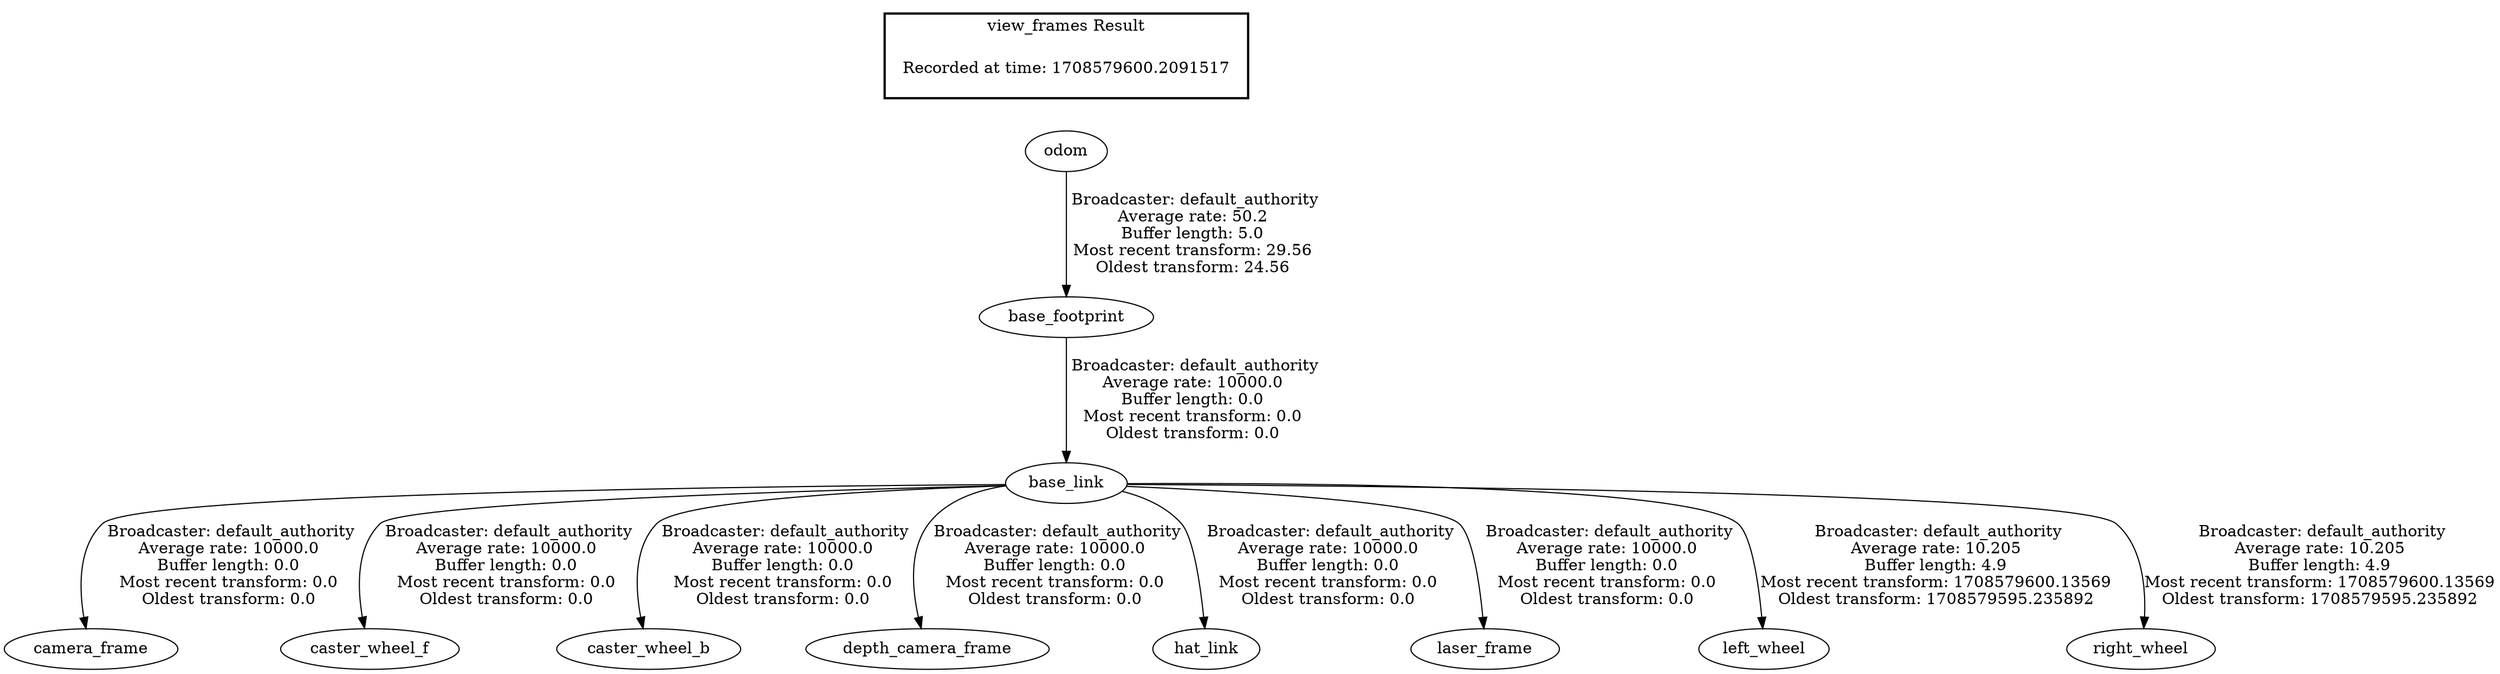 digraph G {
"odom" -> "base_footprint"[label=" Broadcaster: default_authority\nAverage rate: 50.2\nBuffer length: 5.0\nMost recent transform: 29.56\nOldest transform: 24.56\n"];
"base_footprint" -> "base_link"[label=" Broadcaster: default_authority\nAverage rate: 10000.0\nBuffer length: 0.0\nMost recent transform: 0.0\nOldest transform: 0.0\n"];
"base_link" -> "camera_frame"[label=" Broadcaster: default_authority\nAverage rate: 10000.0\nBuffer length: 0.0\nMost recent transform: 0.0\nOldest transform: 0.0\n"];
"base_link" -> "caster_wheel_f"[label=" Broadcaster: default_authority\nAverage rate: 10000.0\nBuffer length: 0.0\nMost recent transform: 0.0\nOldest transform: 0.0\n"];
"base_link" -> "caster_wheel_b"[label=" Broadcaster: default_authority\nAverage rate: 10000.0\nBuffer length: 0.0\nMost recent transform: 0.0\nOldest transform: 0.0\n"];
"base_link" -> "depth_camera_frame"[label=" Broadcaster: default_authority\nAverage rate: 10000.0\nBuffer length: 0.0\nMost recent transform: 0.0\nOldest transform: 0.0\n"];
"base_link" -> "hat_link"[label=" Broadcaster: default_authority\nAverage rate: 10000.0\nBuffer length: 0.0\nMost recent transform: 0.0\nOldest transform: 0.0\n"];
"base_link" -> "laser_frame"[label=" Broadcaster: default_authority\nAverage rate: 10000.0\nBuffer length: 0.0\nMost recent transform: 0.0\nOldest transform: 0.0\n"];
"base_link" -> "left_wheel"[label=" Broadcaster: default_authority\nAverage rate: 10.205\nBuffer length: 4.9\nMost recent transform: 1708579600.13569\nOldest transform: 1708579595.235892\n"];
"base_link" -> "right_wheel"[label=" Broadcaster: default_authority\nAverage rate: 10.205\nBuffer length: 4.9\nMost recent transform: 1708579600.13569\nOldest transform: 1708579595.235892\n"];
edge [style=invis];
 subgraph cluster_legend { style=bold; color=black; label ="view_frames Result";
"Recorded at time: 1708579600.2091517"[ shape=plaintext ] ;
}->"odom";
}